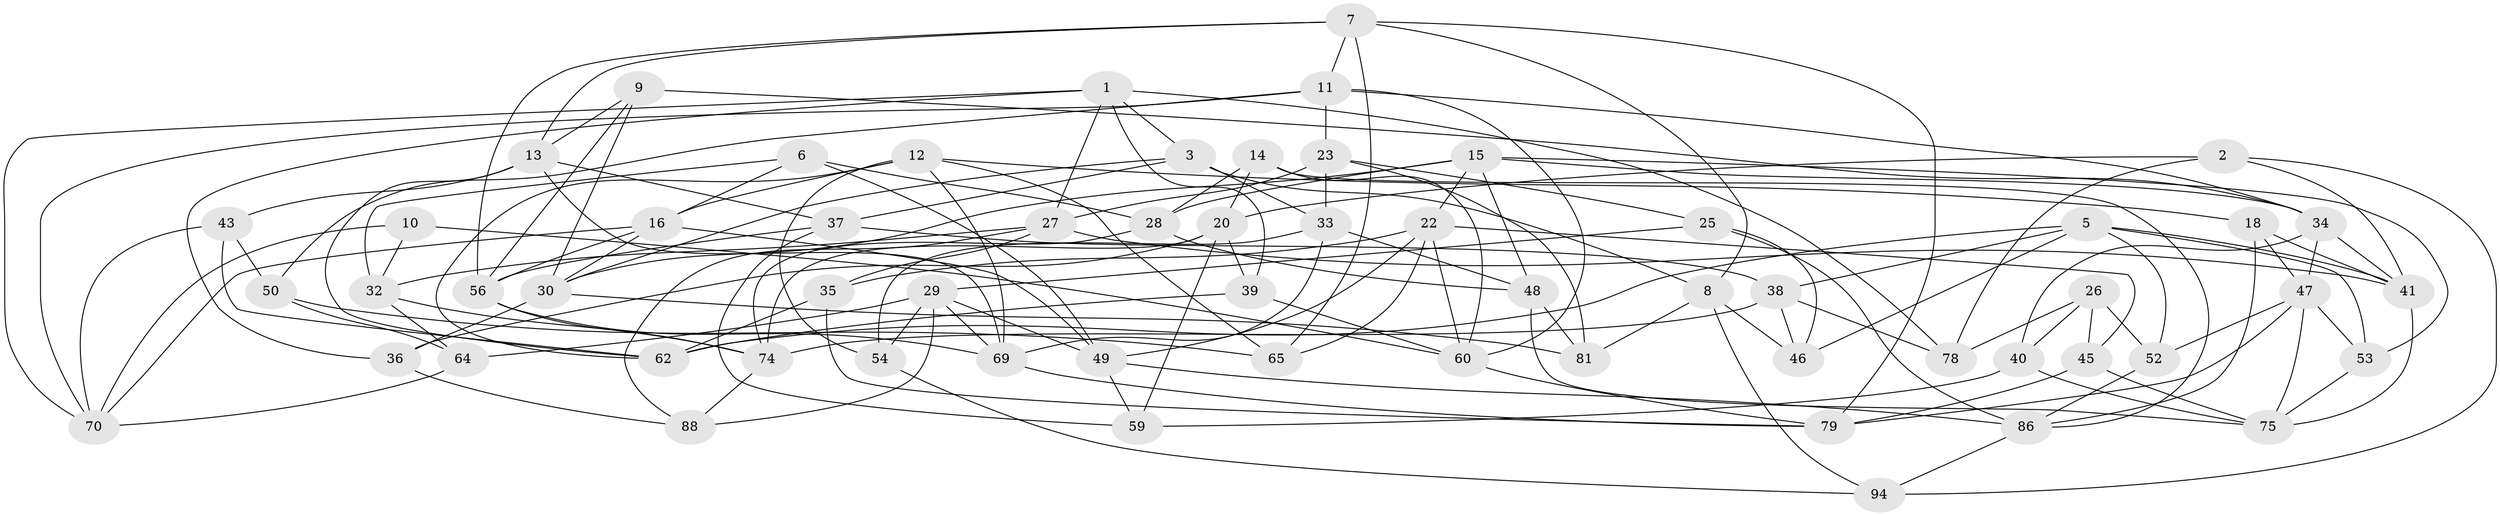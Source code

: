 // original degree distribution, {4: 1.0}
// Generated by graph-tools (version 1.1) at 2025/42/03/06/25 10:42:25]
// undirected, 61 vertices, 152 edges
graph export_dot {
graph [start="1"]
  node [color=gray90,style=filled];
  1 [super="+4"];
  2;
  3 [super="+85"];
  5 [super="+31"];
  6;
  7 [super="+19"];
  8 [super="+63"];
  9;
  10;
  11 [super="+91"];
  12 [super="+77"];
  13 [super="+17"];
  14;
  15 [super="+21"];
  16 [super="+89"];
  18;
  20 [super="+57"];
  22 [super="+24"];
  23 [super="+44"];
  25;
  26;
  27 [super="+61"];
  28 [super="+76"];
  29 [super="+93"];
  30 [super="+55"];
  32 [super="+83"];
  33 [super="+51"];
  34 [super="+96"];
  35;
  36;
  37 [super="+67"];
  38 [super="+42"];
  39;
  40;
  41 [super="+73"];
  43;
  45;
  46;
  47 [super="+68"];
  48 [super="+66"];
  49 [super="+72"];
  50;
  52;
  53;
  54;
  56 [super="+58"];
  59;
  60 [super="+71"];
  62 [super="+80"];
  64;
  65;
  69 [super="+95"];
  70 [super="+84"];
  74 [super="+90"];
  75 [super="+82"];
  78;
  79 [super="+87"];
  81;
  86 [super="+92"];
  88;
  94;
  1 -- 39;
  1 -- 3;
  1 -- 78;
  1 -- 27;
  1 -- 36;
  1 -- 70;
  2 -- 78;
  2 -- 20;
  2 -- 94;
  2 -- 41;
  3 -- 33;
  3 -- 8 [weight=2];
  3 -- 37;
  3 -- 30;
  5 -- 53;
  5 -- 62;
  5 -- 46;
  5 -- 41;
  5 -- 52;
  5 -- 38;
  6 -- 16;
  6 -- 49;
  6 -- 28;
  6 -- 32;
  7 -- 56;
  7 -- 79;
  7 -- 65;
  7 -- 8;
  7 -- 13;
  7 -- 11;
  8 -- 81;
  8 -- 94;
  8 -- 46;
  9 -- 34;
  9 -- 30;
  9 -- 13;
  9 -- 56;
  10 -- 32 [weight=2];
  10 -- 70;
  10 -- 60;
  11 -- 34;
  11 -- 50;
  11 -- 70;
  11 -- 60;
  11 -- 23;
  12 -- 65;
  12 -- 16;
  12 -- 18;
  12 -- 69;
  12 -- 54;
  12 -- 62;
  13 -- 62;
  13 -- 43;
  13 -- 69;
  13 -- 37;
  14 -- 28;
  14 -- 86;
  14 -- 20;
  14 -- 60;
  15 -- 30;
  15 -- 22;
  15 -- 48;
  15 -- 53;
  15 -- 28;
  15 -- 34;
  16 -- 70;
  16 -- 49;
  16 -- 30;
  16 -- 56;
  18 -- 86;
  18 -- 47;
  18 -- 41;
  20 -- 74;
  20 -- 59;
  20 -- 36;
  20 -- 39;
  22 -- 49;
  22 -- 45;
  22 -- 60;
  22 -- 65;
  22 -- 35;
  23 -- 27;
  23 -- 33 [weight=2];
  23 -- 81;
  23 -- 25;
  25 -- 46;
  25 -- 86;
  25 -- 29;
  26 -- 45;
  26 -- 52;
  26 -- 78;
  26 -- 40;
  27 -- 88;
  27 -- 32;
  27 -- 41;
  27 -- 35;
  28 -- 74;
  28 -- 48 [weight=2];
  29 -- 64;
  29 -- 54;
  29 -- 49;
  29 -- 88;
  29 -- 69;
  30 -- 36;
  30 -- 81;
  32 -- 74;
  32 -- 64;
  33 -- 69;
  33 -- 54;
  33 -- 48;
  34 -- 41;
  34 -- 40;
  34 -- 47;
  35 -- 62;
  35 -- 79;
  36 -- 88;
  37 -- 38 [weight=2];
  37 -- 59;
  37 -- 56;
  38 -- 78;
  38 -- 74;
  38 -- 46;
  39 -- 62;
  39 -- 60;
  40 -- 59;
  40 -- 75;
  41 -- 75;
  43 -- 70;
  43 -- 50;
  43 -- 62;
  45 -- 75;
  45 -- 79;
  47 -- 75;
  47 -- 52;
  47 -- 53;
  47 -- 79;
  48 -- 75;
  48 -- 81;
  49 -- 86;
  49 -- 59;
  50 -- 65;
  50 -- 64;
  52 -- 86;
  53 -- 75;
  54 -- 94;
  56 -- 69;
  56 -- 74;
  60 -- 79;
  64 -- 70;
  69 -- 79;
  74 -- 88;
  86 -- 94;
}
